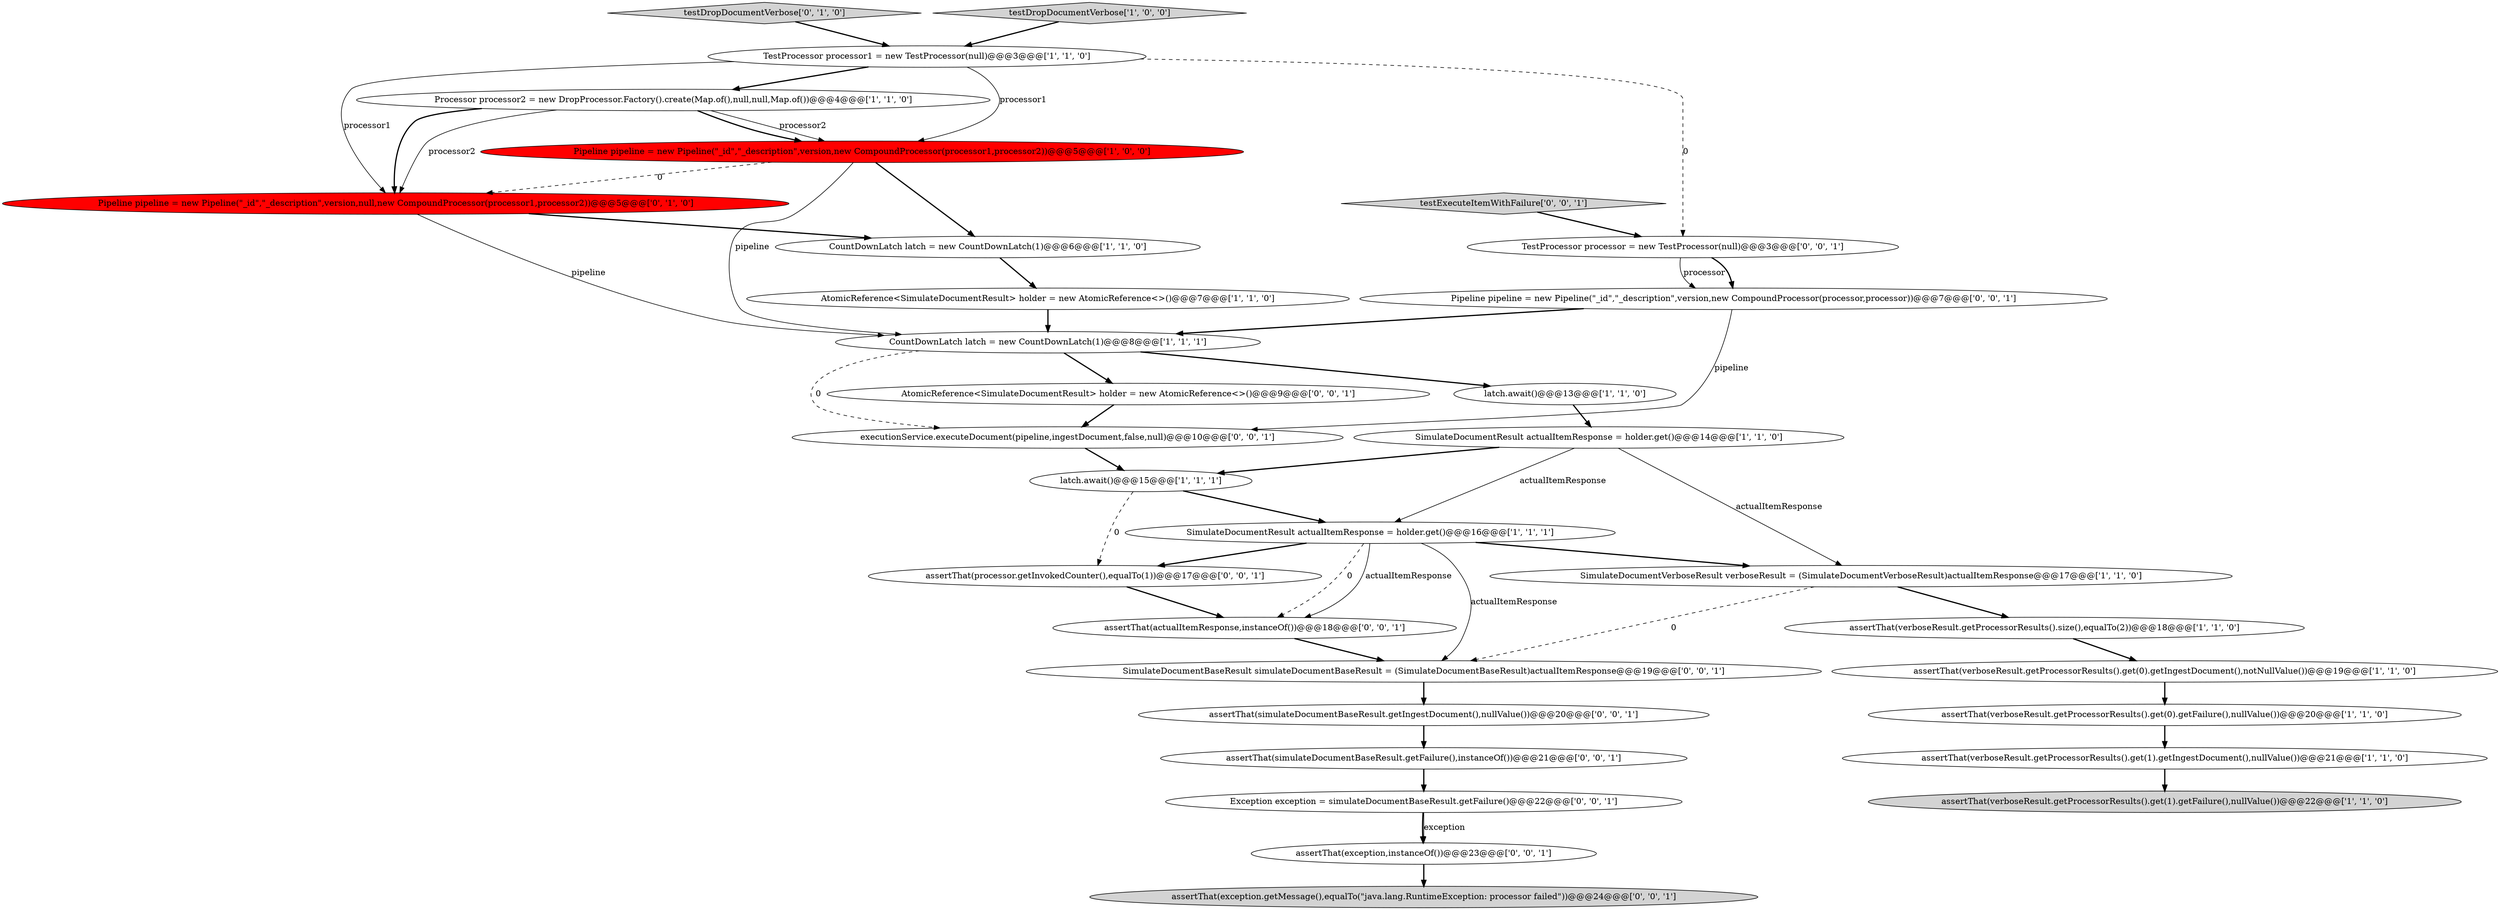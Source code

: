 digraph {
13 [style = filled, label = "assertThat(verboseResult.getProcessorResults().get(1).getFailure(),nullValue())@@@22@@@['1', '1', '0']", fillcolor = lightgray, shape = ellipse image = "AAA0AAABBB1BBB"];
26 [style = filled, label = "AtomicReference<SimulateDocumentResult> holder = new AtomicReference<>()@@@9@@@['0', '0', '1']", fillcolor = white, shape = ellipse image = "AAA0AAABBB3BBB"];
23 [style = filled, label = "testExecuteItemWithFailure['0', '0', '1']", fillcolor = lightgray, shape = diamond image = "AAA0AAABBB3BBB"];
17 [style = filled, label = "testDropDocumentVerbose['0', '1', '0']", fillcolor = lightgray, shape = diamond image = "AAA0AAABBB2BBB"];
9 [style = filled, label = "SimulateDocumentResult actualItemResponse = holder.get()@@@14@@@['1', '1', '0']", fillcolor = white, shape = ellipse image = "AAA0AAABBB1BBB"];
6 [style = filled, label = "CountDownLatch latch = new CountDownLatch(1)@@@8@@@['1', '1', '1']", fillcolor = white, shape = ellipse image = "AAA0AAABBB1BBB"];
8 [style = filled, label = "Pipeline pipeline = new Pipeline(\"_id\",\"_description\",version,new CompoundProcessor(processor1,processor2))@@@5@@@['1', '0', '0']", fillcolor = red, shape = ellipse image = "AAA1AAABBB1BBB"];
15 [style = filled, label = "SimulateDocumentVerboseResult verboseResult = (SimulateDocumentVerboseResult)actualItemResponse@@@17@@@['1', '1', '0']", fillcolor = white, shape = ellipse image = "AAA0AAABBB1BBB"];
11 [style = filled, label = "assertThat(verboseResult.getProcessorResults().get(1).getIngestDocument(),nullValue())@@@21@@@['1', '1', '0']", fillcolor = white, shape = ellipse image = "AAA0AAABBB1BBB"];
30 [style = filled, label = "Exception exception = simulateDocumentBaseResult.getFailure()@@@22@@@['0', '0', '1']", fillcolor = white, shape = ellipse image = "AAA0AAABBB3BBB"];
16 [style = filled, label = "assertThat(verboseResult.getProcessorResults().get(0).getFailure(),nullValue())@@@20@@@['1', '1', '0']", fillcolor = white, shape = ellipse image = "AAA0AAABBB1BBB"];
1 [style = filled, label = "latch.await()@@@13@@@['1', '1', '0']", fillcolor = white, shape = ellipse image = "AAA0AAABBB1BBB"];
7 [style = filled, label = "AtomicReference<SimulateDocumentResult> holder = new AtomicReference<>()@@@7@@@['1', '1', '0']", fillcolor = white, shape = ellipse image = "AAA0AAABBB1BBB"];
5 [style = filled, label = "testDropDocumentVerbose['1', '0', '0']", fillcolor = lightgray, shape = diamond image = "AAA0AAABBB1BBB"];
2 [style = filled, label = "CountDownLatch latch = new CountDownLatch(1)@@@6@@@['1', '1', '0']", fillcolor = white, shape = ellipse image = "AAA0AAABBB1BBB"];
31 [style = filled, label = "TestProcessor processor = new TestProcessor(null)@@@3@@@['0', '0', '1']", fillcolor = white, shape = ellipse image = "AAA0AAABBB3BBB"];
19 [style = filled, label = "Pipeline pipeline = new Pipeline(\"_id\",\"_description\",version,new CompoundProcessor(processor,processor))@@@7@@@['0', '0', '1']", fillcolor = white, shape = ellipse image = "AAA0AAABBB3BBB"];
0 [style = filled, label = "TestProcessor processor1 = new TestProcessor(null)@@@3@@@['1', '1', '0']", fillcolor = white, shape = ellipse image = "AAA0AAABBB1BBB"];
27 [style = filled, label = "assertThat(exception,instanceOf())@@@23@@@['0', '0', '1']", fillcolor = white, shape = ellipse image = "AAA0AAABBB3BBB"];
3 [style = filled, label = "SimulateDocumentResult actualItemResponse = holder.get()@@@16@@@['1', '1', '1']", fillcolor = white, shape = ellipse image = "AAA0AAABBB1BBB"];
25 [style = filled, label = "assertThat(simulateDocumentBaseResult.getIngestDocument(),nullValue())@@@20@@@['0', '0', '1']", fillcolor = white, shape = ellipse image = "AAA0AAABBB3BBB"];
10 [style = filled, label = "assertThat(verboseResult.getProcessorResults().get(0).getIngestDocument(),notNullValue())@@@19@@@['1', '1', '0']", fillcolor = white, shape = ellipse image = "AAA0AAABBB1BBB"];
28 [style = filled, label = "executionService.executeDocument(pipeline,ingestDocument,false,null)@@@10@@@['0', '0', '1']", fillcolor = white, shape = ellipse image = "AAA0AAABBB3BBB"];
24 [style = filled, label = "assertThat(simulateDocumentBaseResult.getFailure(),instanceOf())@@@21@@@['0', '0', '1']", fillcolor = white, shape = ellipse image = "AAA0AAABBB3BBB"];
22 [style = filled, label = "assertThat(processor.getInvokedCounter(),equalTo(1))@@@17@@@['0', '0', '1']", fillcolor = white, shape = ellipse image = "AAA0AAABBB3BBB"];
18 [style = filled, label = "Pipeline pipeline = new Pipeline(\"_id\",\"_description\",version,null,new CompoundProcessor(processor1,processor2))@@@5@@@['0', '1', '0']", fillcolor = red, shape = ellipse image = "AAA1AAABBB2BBB"];
29 [style = filled, label = "SimulateDocumentBaseResult simulateDocumentBaseResult = (SimulateDocumentBaseResult)actualItemResponse@@@19@@@['0', '0', '1']", fillcolor = white, shape = ellipse image = "AAA0AAABBB3BBB"];
14 [style = filled, label = "latch.await()@@@15@@@['1', '1', '1']", fillcolor = white, shape = ellipse image = "AAA0AAABBB1BBB"];
20 [style = filled, label = "assertThat(exception.getMessage(),equalTo(\"java.lang.RuntimeException: processor failed\"))@@@24@@@['0', '0', '1']", fillcolor = lightgray, shape = ellipse image = "AAA0AAABBB3BBB"];
21 [style = filled, label = "assertThat(actualItemResponse,instanceOf())@@@18@@@['0', '0', '1']", fillcolor = white, shape = ellipse image = "AAA0AAABBB3BBB"];
12 [style = filled, label = "Processor processor2 = new DropProcessor.Factory().create(Map.of(),null,null,Map.of())@@@4@@@['1', '1', '0']", fillcolor = white, shape = ellipse image = "AAA0AAABBB1BBB"];
4 [style = filled, label = "assertThat(verboseResult.getProcessorResults().size(),equalTo(2))@@@18@@@['1', '1', '0']", fillcolor = white, shape = ellipse image = "AAA0AAABBB1BBB"];
23->31 [style = bold, label=""];
14->3 [style = bold, label=""];
4->10 [style = bold, label=""];
6->26 [style = bold, label=""];
16->11 [style = bold, label=""];
8->6 [style = solid, label="pipeline"];
19->28 [style = solid, label="pipeline"];
3->29 [style = solid, label="actualItemResponse"];
3->21 [style = dashed, label="0"];
0->12 [style = bold, label=""];
30->27 [style = bold, label=""];
22->21 [style = bold, label=""];
29->25 [style = bold, label=""];
14->22 [style = dashed, label="0"];
3->15 [style = bold, label=""];
15->29 [style = dashed, label="0"];
18->2 [style = bold, label=""];
19->6 [style = bold, label=""];
3->22 [style = bold, label=""];
0->18 [style = solid, label="processor1"];
12->8 [style = solid, label="processor2"];
1->9 [style = bold, label=""];
28->14 [style = bold, label=""];
24->30 [style = bold, label=""];
31->19 [style = solid, label="processor"];
9->3 [style = solid, label="actualItemResponse"];
3->21 [style = solid, label="actualItemResponse"];
6->1 [style = bold, label=""];
25->24 [style = bold, label=""];
9->15 [style = solid, label="actualItemResponse"];
6->28 [style = dashed, label="0"];
17->0 [style = bold, label=""];
21->29 [style = bold, label=""];
10->16 [style = bold, label=""];
8->2 [style = bold, label=""];
5->0 [style = bold, label=""];
30->27 [style = solid, label="exception"];
12->8 [style = bold, label=""];
11->13 [style = bold, label=""];
7->6 [style = bold, label=""];
0->31 [style = dashed, label="0"];
12->18 [style = bold, label=""];
15->4 [style = bold, label=""];
9->14 [style = bold, label=""];
8->18 [style = dashed, label="0"];
26->28 [style = bold, label=""];
2->7 [style = bold, label=""];
27->20 [style = bold, label=""];
18->6 [style = solid, label="pipeline"];
31->19 [style = bold, label=""];
12->18 [style = solid, label="processor2"];
0->8 [style = solid, label="processor1"];
}
